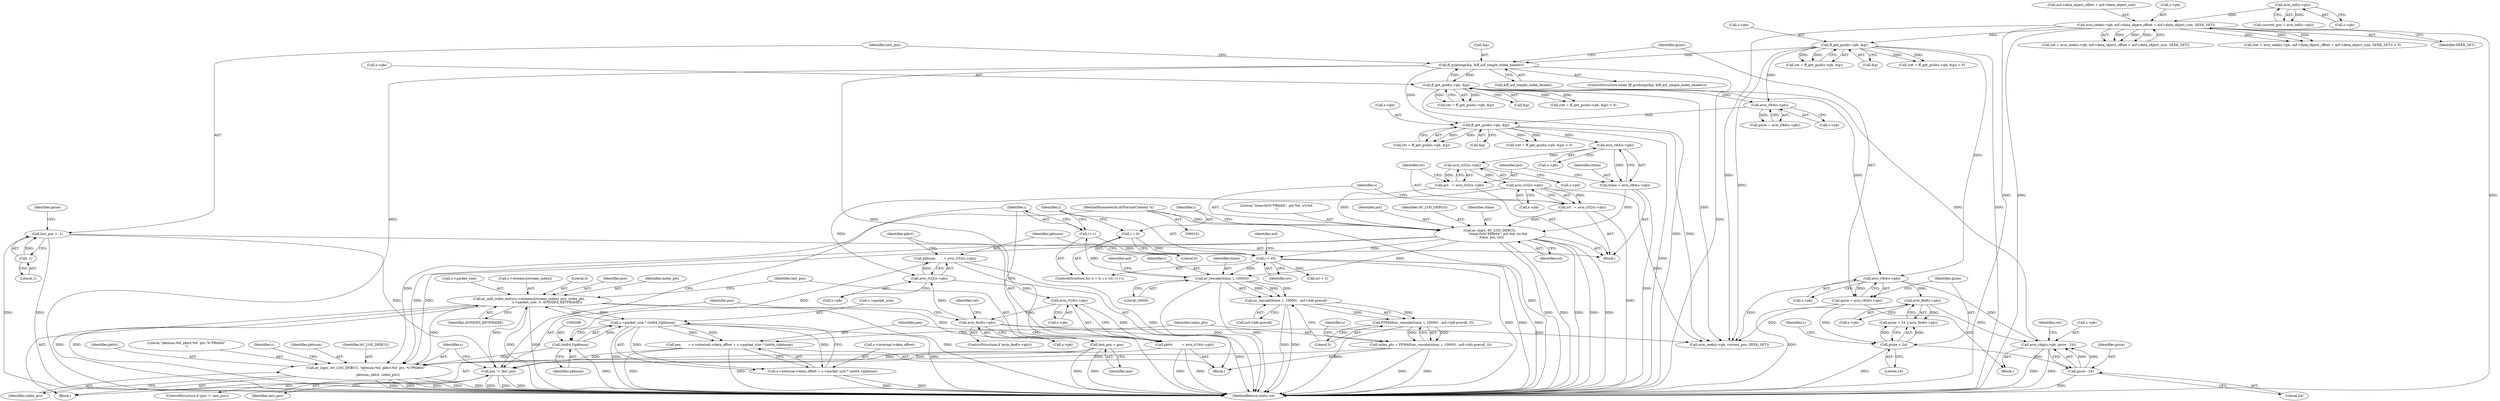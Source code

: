 digraph "0_FFmpeg_afc9c683ed9db01edb357bc8c19edad4282b3a97@array" {
"1000327" [label="(Call,av_add_index_entry(s->streams[stream_index], pos, index_pts,\n                                   s->packet_size, 0, AVINDEX_KEYFRAME))"];
"1000316" [label="(Call,pos != last_pos)"];
"1000275" [label="(Call,pos       = s->internal->data_offset + s->packet_size * (int64_t)pktnum)"];
"1000283" [label="(Call,s->packet_size * (int64_t)pktnum)"];
"1000327" [label="(Call,av_add_index_entry(s->streams[stream_index], pos, index_pts,\n                                   s->packet_size, 0, AVINDEX_KEYFRAME))"];
"1000320" [label="(Call,av_log(s, AV_LOG_DEBUG, \"pktnum:%d, pktct:%d  pts: %\"PRId64\"\n\",\n                        pktnum, pktct, index_pts))"];
"1000243" [label="(Call,av_log(s, AV_LOG_DEBUG,\n               \"itime:0x%\"PRIx64\", pct:%d, ict:%d\n\", itime, pct, ict))"];
"1000102" [label="(MethodParameterIn,AVFormatContext *s)"];
"1000225" [label="(Call,itime = avio_rl64(s->pb))"];
"1000227" [label="(Call,avio_rl64(s->pb))"];
"1000217" [label="(Call,ff_get_guid(s->pb, &g))"];
"1000209" [label="(Call,avio_rl64(s->pb))"];
"1000188" [label="(Call,ff_get_guid(s->pb, &g))"];
"1000177" [label="(Call,avio_skip(s->pb, gsize - 24))"];
"1000171" [label="(Call,avio_feof(s->pb))"];
"1000162" [label="(Call,avio_rl64(s->pb))"];
"1000144" [label="(Call,ff_get_guid(s->pb, &g))"];
"1000124" [label="(Call,avio_seek(s->pb, asf->data_object_offset + asf->data_object_size, SEEK_SET))"];
"1000115" [label="(Call,avio_tell(s->pb))"];
"1000181" [label="(Call,gsize - 24)"];
"1000168" [label="(Call,gsize < 24)"];
"1000160" [label="(Call,gsize = avio_rl64(s->pb))"];
"1000153" [label="(Call,ff_guidcmp(&g, &ff_asf_simple_index_header))"];
"1000231" [label="(Call,pct   = avio_rl32(s->pb))"];
"1000233" [label="(Call,avio_rl32(s->pb))"];
"1000237" [label="(Call,ict   = avio_rl32(s->pb))"];
"1000239" [label="(Call,avio_rl32(s->pb))"];
"1000287" [label="(Call,(int64_t)pktnum)"];
"1000261" [label="(Call,pktnum        = avio_rl32(s->pb))"];
"1000263" [label="(Call,avio_rl32(s->pb))"];
"1000306" [label="(Call,avio_feof(s->pb))"];
"1000270" [label="(Call,avio_rl16(s->pb))"];
"1000268" [label="(Call,pktct         = avio_rl16(s->pb))"];
"1000291" [label="(Call,index_pts = FFMAX(av_rescale(itime, i, 10000) - asf->hdr.preroll, 0))"];
"1000293" [label="(Call,FFMAX(av_rescale(itime, i, 10000) - asf->hdr.preroll, 0))"];
"1000294" [label="(Call,av_rescale(itime, i, 10000) - asf->hdr.preroll)"];
"1000295" [label="(Call,av_rescale(itime, i, 10000))"];
"1000254" [label="(Call,i < ict)"];
"1000251" [label="(Call,i = 0)"];
"1000257" [label="(Call,i++)"];
"1000199" [label="(Call,last_pos = -1)"];
"1000201" [label="(Call,-1)"];
"1000340" [label="(Call,last_pos = pos)"];
"1000277" [label="(Call,s->internal->data_offset + s->packet_size * (int64_t)pktnum)"];
"1000292" [label="(Identifier,index_pts)"];
"1000182" [label="(Identifier,gsize)"];
"1000326" [label="(Identifier,index_pts)"];
"1000243" [label="(Call,av_log(s, AV_LOG_DEBUG,\n               \"itime:0x%\"PRIx64\", pct:%d, ict:%d\n\", itime, pct, ict))"];
"1000128" [label="(Call,asf->data_object_offset + asf->data_object_size)"];
"1000315" [label="(ControlStructure,if (pos != last_pos))"];
"1000258" [label="(Identifier,i)"];
"1000186" [label="(Call,ret = ff_get_guid(s->pb, &g))"];
"1000257" [label="(Call,i++)"];
"1000232" [label="(Identifier,pct)"];
"1000270" [label="(Call,avio_rl16(s->pb))"];
"1000301" [label="(Identifier,asf)"];
"1000277" [label="(Call,s->internal->data_offset + s->packet_size * (int64_t)pktnum)"];
"1000141" [label="(Call,(ret = ff_get_guid(s->pb, &g)) < 0)"];
"1000210" [label="(Call,s->pb)"];
"1000156" [label="(Call,&ff_asf_simple_index_header)"];
"1000271" [label="(Call,s->pb)"];
"1000124" [label="(Call,avio_seek(s->pb, asf->data_object_offset + asf->data_object_size, SEEK_SET))"];
"1000217" [label="(Call,ff_get_guid(s->pb, &g))"];
"1000178" [label="(Call,s->pb)"];
"1000240" [label="(Call,s->pb)"];
"1000162" [label="(Call,avio_rl64(s->pb))"];
"1000304" [label="(Literal,0)"];
"1000228" [label="(Call,s->pb)"];
"1000275" [label="(Call,pos       = s->internal->data_offset + s->packet_size * (int64_t)pktnum)"];
"1000233" [label="(Call,avio_rl32(s->pb))"];
"1000116" [label="(Call,s->pb)"];
"1000115" [label="(Call,avio_tell(s->pb))"];
"1000154" [label="(Call,&g)"];
"1000306" [label="(Call,avio_feof(s->pb))"];
"1000170" [label="(Literal,24)"];
"1000145" [label="(Call,s->pb)"];
"1000209" [label="(Call,avio_rl64(s->pb))"];
"1000234" [label="(Call,s->pb)"];
"1000328" [label="(Call,s->streams[stream_index])"];
"1000227" [label="(Call,avio_rl64(s->pb))"];
"1000144" [label="(Call,ff_get_guid(s->pb, &g))"];
"1000325" [label="(Identifier,pktct)"];
"1000287" [label="(Call,(int64_t)pktnum)"];
"1000321" [label="(Identifier,s)"];
"1000319" [label="(Block,)"];
"1000247" [label="(Identifier,itime)"];
"1000334" [label="(Identifier,index_pts)"];
"1000335" [label="(Call,s->packet_size)"];
"1000177" [label="(Call,avio_skip(s->pb, gsize - 24))"];
"1000252" [label="(Identifier,i)"];
"1000291" [label="(Call,index_pts = FFMAX(av_rescale(itime, i, 10000) - asf->hdr.preroll, 0))"];
"1000167" [label="(Call,gsize < 24 || avio_feof(s->pb))"];
"1000297" [label="(Identifier,i)"];
"1000215" [label="(Call,ret = ff_get_guid(s->pb, &g))"];
"1000256" [label="(Identifier,ict)"];
"1000248" [label="(Identifier,pct)"];
"1000171" [label="(Call,avio_feof(s->pb))"];
"1000323" [label="(Literal,\"pktnum:%d, pktct:%d  pts: %\"PRId64\"\n\")"];
"1000189" [label="(Call,s->pb)"];
"1000251" [label="(Call,i = 0)"];
"1000340" [label="(Call,last_pos = pos)"];
"1000161" [label="(Identifier,gsize)"];
"1000142" [label="(Call,ret = ff_get_guid(s->pb, &g))"];
"1000160" [label="(Call,gsize = avio_rl64(s->pb))"];
"1000169" [label="(Identifier,gsize)"];
"1000308" [label="(Identifier,s)"];
"1000200" [label="(Identifier,last_pos)"];
"1000264" [label="(Call,s->pb)"];
"1000245" [label="(Identifier,AV_LOG_DEBUG)"];
"1000341" [label="(Identifier,last_pos)"];
"1000168" [label="(Call,gsize < 24)"];
"1000102" [label="(MethodParameterIn,AVFormatContext *s)"];
"1000244" [label="(Identifier,s)"];
"1000226" [label="(Identifier,itime)"];
"1000263" [label="(Call,avio_rl32(s->pb))"];
"1000192" [label="(Call,&g)"];
"1000231" [label="(Call,pct   = avio_rl32(s->pb))"];
"1000351" [label="(Call,avio_seek(s->pb, current_pos, SEEK_SET))"];
"1000318" [label="(Identifier,last_pos)"];
"1000296" [label="(Identifier,itime)"];
"1000250" [label="(ControlStructure,for (i = 0; i < ict; i++))"];
"1000330" [label="(Identifier,s)"];
"1000345" [label="(Identifier,asf)"];
"1000122" [label="(Call,ret = avio_seek(s->pb, asf->data_object_offset + asf->data_object_size, SEEK_SET))"];
"1000294" [label="(Call,av_rescale(itime, i, 10000) - asf->hdr.preroll)"];
"1000249" [label="(Identifier,ict)"];
"1000305" [label="(ControlStructure,if (avio_feof(s->pb)))"];
"1000359" [label="(MethodReturn,static int)"];
"1000148" [label="(Call,&g)"];
"1000289" [label="(Identifier,pktnum)"];
"1000320" [label="(Call,av_log(s, AV_LOG_DEBUG, \"pktnum:%d, pktct:%d  pts: %\"PRId64\"\n\",\n                        pktnum, pktct, index_pts))"];
"1000299" [label="(Call,asf->hdr.preroll)"];
"1000183" [label="(Literal,24)"];
"1000153" [label="(Call,ff_guidcmp(&g, &ff_asf_simple_index_header))"];
"1000269" [label="(Identifier,pktct)"];
"1000347" [label="(Call,ict > 1)"];
"1000253" [label="(Literal,0)"];
"1000338" [label="(Literal,0)"];
"1000268" [label="(Call,pktct         = avio_rl16(s->pb))"];
"1000283" [label="(Call,s->packet_size * (int64_t)pktnum)"];
"1000152" [label="(ControlStructure,while (ff_guidcmp(&g, &ff_asf_simple_index_header)))"];
"1000276" [label="(Identifier,pos)"];
"1000317" [label="(Identifier,pos)"];
"1000259" [label="(Block,)"];
"1000158" [label="(Block,)"];
"1000208" [label="(Identifier,gsize)"];
"1000262" [label="(Identifier,pktnum)"];
"1000121" [label="(Call,(ret = avio_seek(s->pb, asf->data_object_offset + asf->data_object_size, SEEK_SET)) < 0)"];
"1000342" [label="(Identifier,pos)"];
"1000324" [label="(Identifier,pktnum)"];
"1000254" [label="(Call,i < ict)"];
"1000327" [label="(Call,av_add_index_entry(s->streams[stream_index], pos, index_pts,\n                                   s->packet_size, 0, AVINDEX_KEYFRAME))"];
"1000278" [label="(Call,s->internal->data_offset)"];
"1000188" [label="(Call,ff_get_guid(s->pb, &g))"];
"1000307" [label="(Call,s->pb)"];
"1000196" [label="(Block,)"];
"1000316" [label="(Call,pos != last_pos)"];
"1000221" [label="(Call,&g)"];
"1000246" [label="(Literal,\"itime:0x%\"PRIx64\", pct:%d, ict:%d\n\")"];
"1000284" [label="(Call,s->packet_size)"];
"1000225" [label="(Call,itime = avio_rl64(s->pb))"];
"1000295" [label="(Call,av_rescale(itime, i, 10000))"];
"1000113" [label="(Call,current_pos = avio_tell(s->pb))"];
"1000214" [label="(Call,(ret = ff_get_guid(s->pb, &g)) < 0)"];
"1000135" [label="(Identifier,SEEK_SET)"];
"1000298" [label="(Literal,10000)"];
"1000312" [label="(Identifier,ret)"];
"1000237" [label="(Call,ict   = avio_rl32(s->pb))"];
"1000207" [label="(Call,gsize = avio_rl64(s->pb))"];
"1000187" [label="(Identifier,ret)"];
"1000125" [label="(Call,s->pb)"];
"1000293" [label="(Call,FFMAX(av_rescale(itime, i, 10000) - asf->hdr.preroll, 0))"];
"1000255" [label="(Identifier,i)"];
"1000322" [label="(Identifier,AV_LOG_DEBUG)"];
"1000163" [label="(Call,s->pb)"];
"1000202" [label="(Literal,1)"];
"1000238" [label="(Identifier,ict)"];
"1000201" [label="(Call,-1)"];
"1000261" [label="(Call,pktnum        = avio_rl32(s->pb))"];
"1000333" [label="(Identifier,pos)"];
"1000218" [label="(Call,s->pb)"];
"1000173" [label="(Identifier,s)"];
"1000339" [label="(Identifier,AVINDEX_KEYFRAME)"];
"1000172" [label="(Call,s->pb)"];
"1000185" [label="(Call,(ret = ff_get_guid(s->pb, &g)) < 0)"];
"1000199" [label="(Call,last_pos = -1)"];
"1000239" [label="(Call,avio_rl32(s->pb))"];
"1000181" [label="(Call,gsize - 24)"];
"1000327" -> "1000319"  [label="AST: "];
"1000327" -> "1000339"  [label="CFG: "];
"1000328" -> "1000327"  [label="AST: "];
"1000333" -> "1000327"  [label="AST: "];
"1000334" -> "1000327"  [label="AST: "];
"1000335" -> "1000327"  [label="AST: "];
"1000338" -> "1000327"  [label="AST: "];
"1000339" -> "1000327"  [label="AST: "];
"1000341" -> "1000327"  [label="CFG: "];
"1000327" -> "1000359"  [label="DDG: "];
"1000327" -> "1000359"  [label="DDG: "];
"1000327" -> "1000359"  [label="DDG: "];
"1000327" -> "1000359"  [label="DDG: "];
"1000327" -> "1000359"  [label="DDG: "];
"1000327" -> "1000283"  [label="DDG: "];
"1000316" -> "1000327"  [label="DDG: "];
"1000320" -> "1000327"  [label="DDG: "];
"1000283" -> "1000327"  [label="DDG: "];
"1000327" -> "1000340"  [label="DDG: "];
"1000316" -> "1000315"  [label="AST: "];
"1000316" -> "1000318"  [label="CFG: "];
"1000317" -> "1000316"  [label="AST: "];
"1000318" -> "1000316"  [label="AST: "];
"1000321" -> "1000316"  [label="CFG: "];
"1000258" -> "1000316"  [label="CFG: "];
"1000316" -> "1000359"  [label="DDG: "];
"1000316" -> "1000359"  [label="DDG: "];
"1000316" -> "1000359"  [label="DDG: "];
"1000275" -> "1000316"  [label="DDG: "];
"1000199" -> "1000316"  [label="DDG: "];
"1000340" -> "1000316"  [label="DDG: "];
"1000275" -> "1000259"  [label="AST: "];
"1000275" -> "1000277"  [label="CFG: "];
"1000276" -> "1000275"  [label="AST: "];
"1000277" -> "1000275"  [label="AST: "];
"1000292" -> "1000275"  [label="CFG: "];
"1000275" -> "1000359"  [label="DDG: "];
"1000275" -> "1000359"  [label="DDG: "];
"1000283" -> "1000275"  [label="DDG: "];
"1000283" -> "1000275"  [label="DDG: "];
"1000283" -> "1000277"  [label="AST: "];
"1000283" -> "1000287"  [label="CFG: "];
"1000284" -> "1000283"  [label="AST: "];
"1000287" -> "1000283"  [label="AST: "];
"1000277" -> "1000283"  [label="CFG: "];
"1000283" -> "1000359"  [label="DDG: "];
"1000283" -> "1000359"  [label="DDG: "];
"1000283" -> "1000277"  [label="DDG: "];
"1000283" -> "1000277"  [label="DDG: "];
"1000287" -> "1000283"  [label="DDG: "];
"1000320" -> "1000319"  [label="AST: "];
"1000320" -> "1000326"  [label="CFG: "];
"1000321" -> "1000320"  [label="AST: "];
"1000322" -> "1000320"  [label="AST: "];
"1000323" -> "1000320"  [label="AST: "];
"1000324" -> "1000320"  [label="AST: "];
"1000325" -> "1000320"  [label="AST: "];
"1000326" -> "1000320"  [label="AST: "];
"1000330" -> "1000320"  [label="CFG: "];
"1000320" -> "1000359"  [label="DDG: "];
"1000320" -> "1000359"  [label="DDG: "];
"1000320" -> "1000359"  [label="DDG: "];
"1000320" -> "1000359"  [label="DDG: "];
"1000320" -> "1000359"  [label="DDG: "];
"1000243" -> "1000320"  [label="DDG: "];
"1000243" -> "1000320"  [label="DDG: "];
"1000102" -> "1000320"  [label="DDG: "];
"1000287" -> "1000320"  [label="DDG: "];
"1000268" -> "1000320"  [label="DDG: "];
"1000291" -> "1000320"  [label="DDG: "];
"1000243" -> "1000196"  [label="AST: "];
"1000243" -> "1000249"  [label="CFG: "];
"1000244" -> "1000243"  [label="AST: "];
"1000245" -> "1000243"  [label="AST: "];
"1000246" -> "1000243"  [label="AST: "];
"1000247" -> "1000243"  [label="AST: "];
"1000248" -> "1000243"  [label="AST: "];
"1000249" -> "1000243"  [label="AST: "];
"1000252" -> "1000243"  [label="CFG: "];
"1000243" -> "1000359"  [label="DDG: "];
"1000243" -> "1000359"  [label="DDG: "];
"1000243" -> "1000359"  [label="DDG: "];
"1000243" -> "1000359"  [label="DDG: "];
"1000243" -> "1000359"  [label="DDG: "];
"1000102" -> "1000243"  [label="DDG: "];
"1000225" -> "1000243"  [label="DDG: "];
"1000231" -> "1000243"  [label="DDG: "];
"1000237" -> "1000243"  [label="DDG: "];
"1000243" -> "1000254"  [label="DDG: "];
"1000243" -> "1000295"  [label="DDG: "];
"1000102" -> "1000101"  [label="AST: "];
"1000102" -> "1000359"  [label="DDG: "];
"1000225" -> "1000196"  [label="AST: "];
"1000225" -> "1000227"  [label="CFG: "];
"1000226" -> "1000225"  [label="AST: "];
"1000227" -> "1000225"  [label="AST: "];
"1000232" -> "1000225"  [label="CFG: "];
"1000225" -> "1000359"  [label="DDG: "];
"1000227" -> "1000225"  [label="DDG: "];
"1000227" -> "1000228"  [label="CFG: "];
"1000228" -> "1000227"  [label="AST: "];
"1000217" -> "1000227"  [label="DDG: "];
"1000227" -> "1000233"  [label="DDG: "];
"1000217" -> "1000215"  [label="AST: "];
"1000217" -> "1000221"  [label="CFG: "];
"1000218" -> "1000217"  [label="AST: "];
"1000221" -> "1000217"  [label="AST: "];
"1000215" -> "1000217"  [label="CFG: "];
"1000217" -> "1000359"  [label="DDG: "];
"1000217" -> "1000214"  [label="DDG: "];
"1000217" -> "1000214"  [label="DDG: "];
"1000217" -> "1000215"  [label="DDG: "];
"1000217" -> "1000215"  [label="DDG: "];
"1000209" -> "1000217"  [label="DDG: "];
"1000153" -> "1000217"  [label="DDG: "];
"1000217" -> "1000351"  [label="DDG: "];
"1000209" -> "1000207"  [label="AST: "];
"1000209" -> "1000210"  [label="CFG: "];
"1000210" -> "1000209"  [label="AST: "];
"1000207" -> "1000209"  [label="CFG: "];
"1000209" -> "1000207"  [label="DDG: "];
"1000188" -> "1000209"  [label="DDG: "];
"1000144" -> "1000209"  [label="DDG: "];
"1000188" -> "1000186"  [label="AST: "];
"1000188" -> "1000192"  [label="CFG: "];
"1000189" -> "1000188"  [label="AST: "];
"1000192" -> "1000188"  [label="AST: "];
"1000186" -> "1000188"  [label="CFG: "];
"1000188" -> "1000359"  [label="DDG: "];
"1000188" -> "1000153"  [label="DDG: "];
"1000188" -> "1000162"  [label="DDG: "];
"1000188" -> "1000185"  [label="DDG: "];
"1000188" -> "1000185"  [label="DDG: "];
"1000188" -> "1000186"  [label="DDG: "];
"1000188" -> "1000186"  [label="DDG: "];
"1000177" -> "1000188"  [label="DDG: "];
"1000153" -> "1000188"  [label="DDG: "];
"1000188" -> "1000351"  [label="DDG: "];
"1000177" -> "1000158"  [label="AST: "];
"1000177" -> "1000181"  [label="CFG: "];
"1000178" -> "1000177"  [label="AST: "];
"1000181" -> "1000177"  [label="AST: "];
"1000187" -> "1000177"  [label="CFG: "];
"1000177" -> "1000359"  [label="DDG: "];
"1000177" -> "1000359"  [label="DDG: "];
"1000171" -> "1000177"  [label="DDG: "];
"1000162" -> "1000177"  [label="DDG: "];
"1000181" -> "1000177"  [label="DDG: "];
"1000181" -> "1000177"  [label="DDG: "];
"1000171" -> "1000167"  [label="AST: "];
"1000171" -> "1000172"  [label="CFG: "];
"1000172" -> "1000171"  [label="AST: "];
"1000167" -> "1000171"  [label="CFG: "];
"1000171" -> "1000167"  [label="DDG: "];
"1000162" -> "1000171"  [label="DDG: "];
"1000171" -> "1000351"  [label="DDG: "];
"1000162" -> "1000160"  [label="AST: "];
"1000162" -> "1000163"  [label="CFG: "];
"1000163" -> "1000162"  [label="AST: "];
"1000160" -> "1000162"  [label="CFG: "];
"1000162" -> "1000160"  [label="DDG: "];
"1000144" -> "1000162"  [label="DDG: "];
"1000162" -> "1000351"  [label="DDG: "];
"1000144" -> "1000142"  [label="AST: "];
"1000144" -> "1000148"  [label="CFG: "];
"1000145" -> "1000144"  [label="AST: "];
"1000148" -> "1000144"  [label="AST: "];
"1000142" -> "1000144"  [label="CFG: "];
"1000144" -> "1000359"  [label="DDG: "];
"1000144" -> "1000141"  [label="DDG: "];
"1000144" -> "1000141"  [label="DDG: "];
"1000144" -> "1000142"  [label="DDG: "];
"1000144" -> "1000142"  [label="DDG: "];
"1000124" -> "1000144"  [label="DDG: "];
"1000144" -> "1000153"  [label="DDG: "];
"1000144" -> "1000351"  [label="DDG: "];
"1000124" -> "1000122"  [label="AST: "];
"1000124" -> "1000135"  [label="CFG: "];
"1000125" -> "1000124"  [label="AST: "];
"1000128" -> "1000124"  [label="AST: "];
"1000135" -> "1000124"  [label="AST: "];
"1000122" -> "1000124"  [label="CFG: "];
"1000124" -> "1000359"  [label="DDG: "];
"1000124" -> "1000359"  [label="DDG: "];
"1000124" -> "1000359"  [label="DDG: "];
"1000124" -> "1000121"  [label="DDG: "];
"1000124" -> "1000121"  [label="DDG: "];
"1000124" -> "1000121"  [label="DDG: "];
"1000124" -> "1000122"  [label="DDG: "];
"1000124" -> "1000122"  [label="DDG: "];
"1000124" -> "1000122"  [label="DDG: "];
"1000115" -> "1000124"  [label="DDG: "];
"1000124" -> "1000351"  [label="DDG: "];
"1000115" -> "1000113"  [label="AST: "];
"1000115" -> "1000116"  [label="CFG: "];
"1000116" -> "1000115"  [label="AST: "];
"1000113" -> "1000115"  [label="CFG: "];
"1000115" -> "1000113"  [label="DDG: "];
"1000181" -> "1000183"  [label="CFG: "];
"1000182" -> "1000181"  [label="AST: "];
"1000183" -> "1000181"  [label="AST: "];
"1000181" -> "1000359"  [label="DDG: "];
"1000168" -> "1000181"  [label="DDG: "];
"1000168" -> "1000167"  [label="AST: "];
"1000168" -> "1000170"  [label="CFG: "];
"1000169" -> "1000168"  [label="AST: "];
"1000170" -> "1000168"  [label="AST: "];
"1000173" -> "1000168"  [label="CFG: "];
"1000167" -> "1000168"  [label="CFG: "];
"1000168" -> "1000359"  [label="DDG: "];
"1000168" -> "1000167"  [label="DDG: "];
"1000168" -> "1000167"  [label="DDG: "];
"1000160" -> "1000168"  [label="DDG: "];
"1000160" -> "1000158"  [label="AST: "];
"1000161" -> "1000160"  [label="AST: "];
"1000169" -> "1000160"  [label="CFG: "];
"1000160" -> "1000359"  [label="DDG: "];
"1000153" -> "1000152"  [label="AST: "];
"1000153" -> "1000156"  [label="CFG: "];
"1000154" -> "1000153"  [label="AST: "];
"1000156" -> "1000153"  [label="AST: "];
"1000161" -> "1000153"  [label="CFG: "];
"1000200" -> "1000153"  [label="CFG: "];
"1000153" -> "1000359"  [label="DDG: "];
"1000153" -> "1000359"  [label="DDG: "];
"1000153" -> "1000359"  [label="DDG: "];
"1000231" -> "1000196"  [label="AST: "];
"1000231" -> "1000233"  [label="CFG: "];
"1000232" -> "1000231"  [label="AST: "];
"1000233" -> "1000231"  [label="AST: "];
"1000238" -> "1000231"  [label="CFG: "];
"1000233" -> "1000231"  [label="DDG: "];
"1000233" -> "1000234"  [label="CFG: "];
"1000234" -> "1000233"  [label="AST: "];
"1000233" -> "1000239"  [label="DDG: "];
"1000237" -> "1000196"  [label="AST: "];
"1000237" -> "1000239"  [label="CFG: "];
"1000238" -> "1000237"  [label="AST: "];
"1000239" -> "1000237"  [label="AST: "];
"1000244" -> "1000237"  [label="CFG: "];
"1000237" -> "1000359"  [label="DDG: "];
"1000239" -> "1000237"  [label="DDG: "];
"1000239" -> "1000240"  [label="CFG: "];
"1000240" -> "1000239"  [label="AST: "];
"1000239" -> "1000263"  [label="DDG: "];
"1000239" -> "1000351"  [label="DDG: "];
"1000287" -> "1000289"  [label="CFG: "];
"1000288" -> "1000287"  [label="AST: "];
"1000289" -> "1000287"  [label="AST: "];
"1000287" -> "1000359"  [label="DDG: "];
"1000261" -> "1000287"  [label="DDG: "];
"1000261" -> "1000259"  [label="AST: "];
"1000261" -> "1000263"  [label="CFG: "];
"1000262" -> "1000261"  [label="AST: "];
"1000263" -> "1000261"  [label="AST: "];
"1000269" -> "1000261"  [label="CFG: "];
"1000261" -> "1000359"  [label="DDG: "];
"1000263" -> "1000261"  [label="DDG: "];
"1000263" -> "1000264"  [label="CFG: "];
"1000264" -> "1000263"  [label="AST: "];
"1000306" -> "1000263"  [label="DDG: "];
"1000263" -> "1000270"  [label="DDG: "];
"1000306" -> "1000305"  [label="AST: "];
"1000306" -> "1000307"  [label="CFG: "];
"1000307" -> "1000306"  [label="AST: "];
"1000312" -> "1000306"  [label="CFG: "];
"1000317" -> "1000306"  [label="CFG: "];
"1000306" -> "1000359"  [label="DDG: "];
"1000270" -> "1000306"  [label="DDG: "];
"1000306" -> "1000351"  [label="DDG: "];
"1000270" -> "1000268"  [label="AST: "];
"1000270" -> "1000271"  [label="CFG: "];
"1000271" -> "1000270"  [label="AST: "];
"1000268" -> "1000270"  [label="CFG: "];
"1000270" -> "1000268"  [label="DDG: "];
"1000268" -> "1000259"  [label="AST: "];
"1000269" -> "1000268"  [label="AST: "];
"1000276" -> "1000268"  [label="CFG: "];
"1000268" -> "1000359"  [label="DDG: "];
"1000268" -> "1000359"  [label="DDG: "];
"1000291" -> "1000259"  [label="AST: "];
"1000291" -> "1000293"  [label="CFG: "];
"1000292" -> "1000291"  [label="AST: "];
"1000293" -> "1000291"  [label="AST: "];
"1000308" -> "1000291"  [label="CFG: "];
"1000291" -> "1000359"  [label="DDG: "];
"1000291" -> "1000359"  [label="DDG: "];
"1000293" -> "1000291"  [label="DDG: "];
"1000293" -> "1000291"  [label="DDG: "];
"1000293" -> "1000304"  [label="CFG: "];
"1000294" -> "1000293"  [label="AST: "];
"1000304" -> "1000293"  [label="AST: "];
"1000293" -> "1000359"  [label="DDG: "];
"1000294" -> "1000293"  [label="DDG: "];
"1000294" -> "1000293"  [label="DDG: "];
"1000294" -> "1000299"  [label="CFG: "];
"1000295" -> "1000294"  [label="AST: "];
"1000299" -> "1000294"  [label="AST: "];
"1000304" -> "1000294"  [label="CFG: "];
"1000294" -> "1000359"  [label="DDG: "];
"1000294" -> "1000359"  [label="DDG: "];
"1000295" -> "1000294"  [label="DDG: "];
"1000295" -> "1000294"  [label="DDG: "];
"1000295" -> "1000294"  [label="DDG: "];
"1000295" -> "1000298"  [label="CFG: "];
"1000296" -> "1000295"  [label="AST: "];
"1000297" -> "1000295"  [label="AST: "];
"1000298" -> "1000295"  [label="AST: "];
"1000301" -> "1000295"  [label="CFG: "];
"1000295" -> "1000359"  [label="DDG: "];
"1000295" -> "1000359"  [label="DDG: "];
"1000295" -> "1000257"  [label="DDG: "];
"1000254" -> "1000295"  [label="DDG: "];
"1000254" -> "1000250"  [label="AST: "];
"1000254" -> "1000256"  [label="CFG: "];
"1000255" -> "1000254"  [label="AST: "];
"1000256" -> "1000254"  [label="AST: "];
"1000262" -> "1000254"  [label="CFG: "];
"1000345" -> "1000254"  [label="CFG: "];
"1000254" -> "1000359"  [label="DDG: "];
"1000254" -> "1000359"  [label="DDG: "];
"1000254" -> "1000359"  [label="DDG: "];
"1000251" -> "1000254"  [label="DDG: "];
"1000257" -> "1000254"  [label="DDG: "];
"1000254" -> "1000347"  [label="DDG: "];
"1000251" -> "1000250"  [label="AST: "];
"1000251" -> "1000253"  [label="CFG: "];
"1000252" -> "1000251"  [label="AST: "];
"1000253" -> "1000251"  [label="AST: "];
"1000255" -> "1000251"  [label="CFG: "];
"1000257" -> "1000250"  [label="AST: "];
"1000257" -> "1000258"  [label="CFG: "];
"1000258" -> "1000257"  [label="AST: "];
"1000255" -> "1000257"  [label="CFG: "];
"1000199" -> "1000196"  [label="AST: "];
"1000199" -> "1000201"  [label="CFG: "];
"1000200" -> "1000199"  [label="AST: "];
"1000201" -> "1000199"  [label="AST: "];
"1000208" -> "1000199"  [label="CFG: "];
"1000199" -> "1000359"  [label="DDG: "];
"1000199" -> "1000359"  [label="DDG: "];
"1000201" -> "1000199"  [label="DDG: "];
"1000201" -> "1000202"  [label="CFG: "];
"1000202" -> "1000201"  [label="AST: "];
"1000340" -> "1000319"  [label="AST: "];
"1000340" -> "1000342"  [label="CFG: "];
"1000341" -> "1000340"  [label="AST: "];
"1000342" -> "1000340"  [label="AST: "];
"1000258" -> "1000340"  [label="CFG: "];
"1000340" -> "1000359"  [label="DDG: "];
"1000340" -> "1000359"  [label="DDG: "];
"1000278" -> "1000277"  [label="AST: "];
"1000277" -> "1000359"  [label="DDG: "];
"1000277" -> "1000359"  [label="DDG: "];
}
